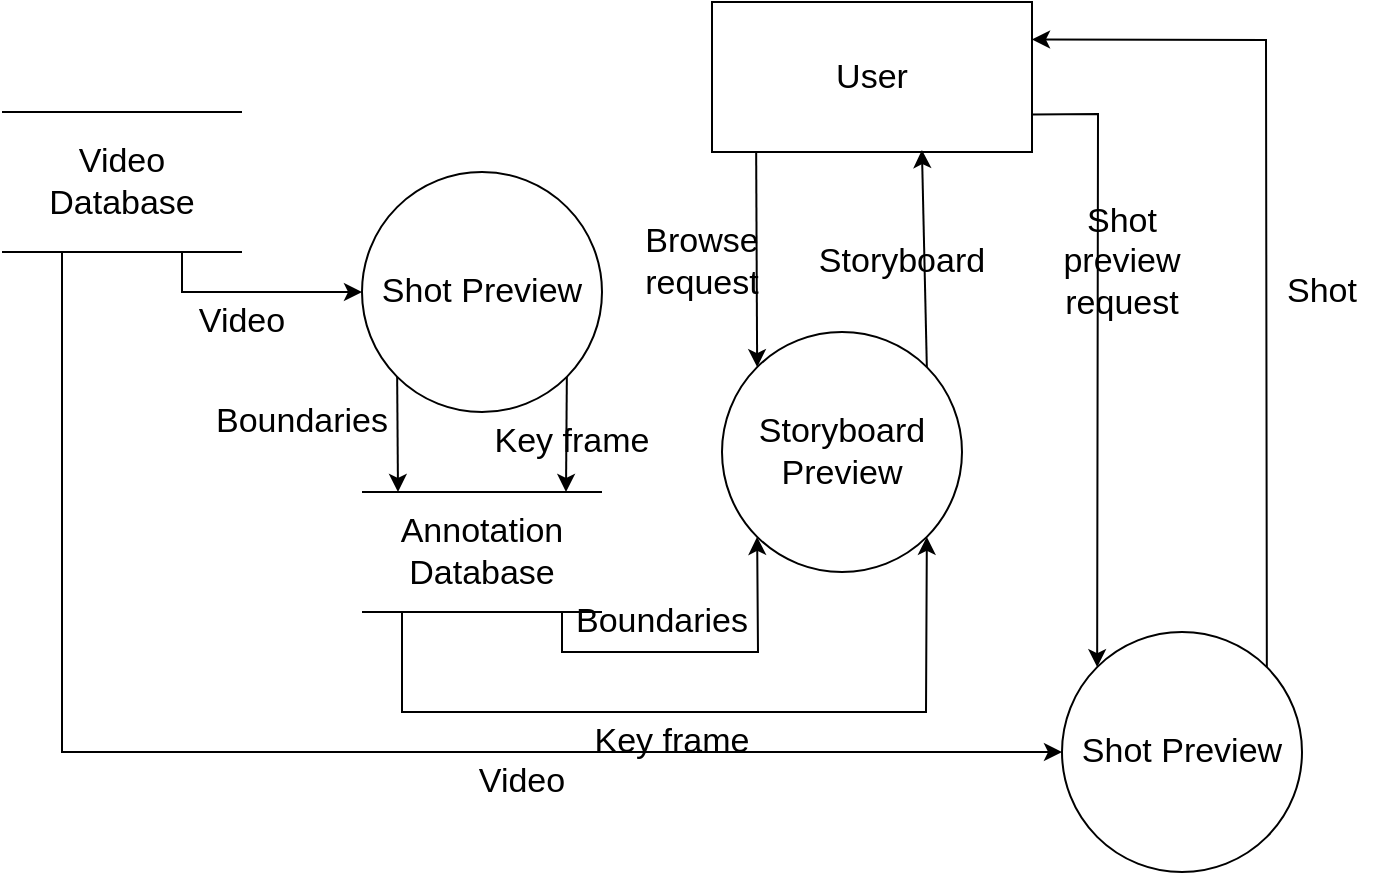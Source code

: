 <mxfile version="15.8.6" type="google"><diagram id="owW0CmJTmkYk1PaGlo5i" name="Page-1"><mxGraphModel dx="868" dy="482" grid="1" gridSize="10" guides="1" tooltips="1" connect="1" arrows="1" fold="1" page="1" pageScale="1" pageWidth="850" pageHeight="1100" math="0" shadow="0"><root><mxCell id="0"/><mxCell id="1" parent="0"/><mxCell id="NtvNJ7F1oUOAb60jAIR1-1" value="" style="endArrow=none;html=1;rounded=0;" edge="1" parent="1"><mxGeometry width="50" height="50" relative="1" as="geometry"><mxPoint x="70" y="130" as="sourcePoint"/><mxPoint x="190" y="130" as="targetPoint"/></mxGeometry></mxCell><mxCell id="NtvNJ7F1oUOAb60jAIR1-2" value="" style="endArrow=none;html=1;rounded=0;" edge="1" parent="1"><mxGeometry width="50" height="50" relative="1" as="geometry"><mxPoint x="70" y="200" as="sourcePoint"/><mxPoint x="190" y="200" as="targetPoint"/><Array as="points"><mxPoint x="130" y="200"/></Array></mxGeometry></mxCell><mxCell id="NtvNJ7F1oUOAb60jAIR1-3" value="Video Database" style="text;html=1;strokeColor=none;fillColor=none;align=center;verticalAlign=middle;whiteSpace=wrap;rounded=0;fontSize=17;" vertex="1" parent="1"><mxGeometry x="100" y="150" width="60" height="30" as="geometry"/></mxCell><mxCell id="NtvNJ7F1oUOAb60jAIR1-4" value="Shot Preview" style="ellipse;whiteSpace=wrap;html=1;aspect=fixed;fontSize=17;" vertex="1" parent="1"><mxGeometry x="600" y="390" width="120" height="120" as="geometry"/></mxCell><mxCell id="NtvNJ7F1oUOAb60jAIR1-5" value="" style="endArrow=classic;html=1;rounded=0;fontSize=17;entryX=0;entryY=0.5;entryDx=0;entryDy=0;" edge="1" parent="1" target="NtvNJ7F1oUOAb60jAIR1-4"><mxGeometry width="50" height="50" relative="1" as="geometry"><mxPoint x="100" y="200" as="sourcePoint"/><mxPoint x="430" y="330" as="targetPoint"/><Array as="points"><mxPoint x="100" y="450"/></Array></mxGeometry></mxCell><mxCell id="NtvNJ7F1oUOAb60jAIR1-6" value="" style="endArrow=none;html=1;rounded=0;" edge="1" parent="1"><mxGeometry width="50" height="50" relative="1" as="geometry"><mxPoint x="250" y="320" as="sourcePoint"/><mxPoint x="370" y="320" as="targetPoint"/></mxGeometry></mxCell><mxCell id="NtvNJ7F1oUOAb60jAIR1-7" value="" style="endArrow=none;html=1;rounded=0;" edge="1" parent="1"><mxGeometry width="50" height="50" relative="1" as="geometry"><mxPoint x="250" y="380" as="sourcePoint"/><mxPoint x="370" y="380" as="targetPoint"/></mxGeometry></mxCell><mxCell id="NtvNJ7F1oUOAb60jAIR1-9" value="Shot Preview" style="ellipse;whiteSpace=wrap;html=1;aspect=fixed;fontSize=17;" vertex="1" parent="1"><mxGeometry x="250" y="160" width="120" height="120" as="geometry"/></mxCell><mxCell id="NtvNJ7F1oUOAb60jAIR1-10" value="Annotation Database" style="text;html=1;strokeColor=none;fillColor=none;align=center;verticalAlign=middle;whiteSpace=wrap;rounded=0;fontSize=17;" vertex="1" parent="1"><mxGeometry x="260" y="330" width="100" height="40" as="geometry"/></mxCell><mxCell id="NtvNJ7F1oUOAb60jAIR1-11" value="" style="endArrow=classic;html=1;rounded=0;fontSize=17;entryX=0;entryY=0.5;entryDx=0;entryDy=0;" edge="1" parent="1" target="NtvNJ7F1oUOAb60jAIR1-9"><mxGeometry width="50" height="50" relative="1" as="geometry"><mxPoint x="160" y="200" as="sourcePoint"/><mxPoint x="430" y="330" as="targetPoint"/><Array as="points"><mxPoint x="160" y="220"/></Array></mxGeometry></mxCell><mxCell id="NtvNJ7F1oUOAb60jAIR1-12" value="" style="endArrow=classic;html=1;rounded=0;fontSize=17;exitX=0;exitY=1;exitDx=0;exitDy=0;" edge="1" parent="1" source="NtvNJ7F1oUOAb60jAIR1-9"><mxGeometry width="50" height="50" relative="1" as="geometry"><mxPoint x="380" y="380" as="sourcePoint"/><mxPoint x="268" y="320" as="targetPoint"/></mxGeometry></mxCell><mxCell id="NtvNJ7F1oUOAb60jAIR1-13" value="" style="endArrow=classic;html=1;rounded=0;fontSize=17;exitX=1;exitY=1;exitDx=0;exitDy=0;" edge="1" parent="1" source="NtvNJ7F1oUOAb60jAIR1-9"><mxGeometry width="50" height="50" relative="1" as="geometry"><mxPoint x="380" y="380" as="sourcePoint"/><mxPoint x="352" y="320" as="targetPoint"/></mxGeometry></mxCell><mxCell id="NtvNJ7F1oUOAb60jAIR1-14" value="Storyboard Preview" style="ellipse;whiteSpace=wrap;html=1;aspect=fixed;fontSize=17;" vertex="1" parent="1"><mxGeometry x="430" y="240" width="120" height="120" as="geometry"/></mxCell><mxCell id="NtvNJ7F1oUOAb60jAIR1-15" value="" style="endArrow=classic;html=1;rounded=0;fontSize=17;entryX=0;entryY=1;entryDx=0;entryDy=0;" edge="1" parent="1" target="NtvNJ7F1oUOAb60jAIR1-14"><mxGeometry width="50" height="50" relative="1" as="geometry"><mxPoint x="350" y="380" as="sourcePoint"/><mxPoint x="430" y="330" as="targetPoint"/><Array as="points"><mxPoint x="350" y="400"/><mxPoint x="448" y="400"/></Array></mxGeometry></mxCell><mxCell id="NtvNJ7F1oUOAb60jAIR1-16" value="" style="endArrow=classic;html=1;rounded=0;fontSize=17;entryX=1;entryY=1;entryDx=0;entryDy=0;" edge="1" parent="1" target="NtvNJ7F1oUOAb60jAIR1-14"><mxGeometry width="50" height="50" relative="1" as="geometry"><mxPoint x="270" y="380" as="sourcePoint"/><mxPoint x="430" y="330" as="targetPoint"/><Array as="points"><mxPoint x="270" y="430"/><mxPoint x="532" y="430"/></Array></mxGeometry></mxCell><mxCell id="NtvNJ7F1oUOAb60jAIR1-17" value="User" style="rounded=0;whiteSpace=wrap;html=1;fontSize=17;" vertex="1" parent="1"><mxGeometry x="425" y="75" width="160" height="75" as="geometry"/></mxCell><mxCell id="NtvNJ7F1oUOAb60jAIR1-19" value="" style="endArrow=classic;html=1;rounded=0;fontSize=17;exitX=0.138;exitY=1;exitDx=0;exitDy=0;entryX=0;entryY=0;entryDx=0;entryDy=0;exitPerimeter=0;" edge="1" parent="1" source="NtvNJ7F1oUOAb60jAIR1-17" target="NtvNJ7F1oUOAb60jAIR1-14"><mxGeometry width="50" height="50" relative="1" as="geometry"><mxPoint x="380" y="270" as="sourcePoint"/><mxPoint x="430" y="220" as="targetPoint"/></mxGeometry></mxCell><mxCell id="NtvNJ7F1oUOAb60jAIR1-20" value="" style="endArrow=classic;html=1;rounded=0;fontSize=17;exitX=1;exitY=0;exitDx=0;exitDy=0;entryX=0.656;entryY=0.987;entryDx=0;entryDy=0;entryPerimeter=0;" edge="1" parent="1" source="NtvNJ7F1oUOAb60jAIR1-14" target="NtvNJ7F1oUOAb60jAIR1-17"><mxGeometry width="50" height="50" relative="1" as="geometry"><mxPoint x="380" y="270" as="sourcePoint"/><mxPoint x="532" y="160" as="targetPoint"/></mxGeometry></mxCell><mxCell id="NtvNJ7F1oUOAb60jAIR1-21" value="" style="endArrow=classic;html=1;rounded=0;fontSize=17;exitX=1;exitY=0.75;exitDx=0;exitDy=0;entryX=0;entryY=0;entryDx=0;entryDy=0;" edge="1" parent="1" source="NtvNJ7F1oUOAb60jAIR1-17" target="NtvNJ7F1oUOAb60jAIR1-4"><mxGeometry width="50" height="50" relative="1" as="geometry"><mxPoint x="380" y="270" as="sourcePoint"/><mxPoint x="430" y="220" as="targetPoint"/><Array as="points"><mxPoint x="618" y="131"/></Array></mxGeometry></mxCell><mxCell id="NtvNJ7F1oUOAb60jAIR1-22" value="" style="endArrow=classic;html=1;rounded=0;fontSize=17;exitX=1;exitY=0;exitDx=0;exitDy=0;entryX=1;entryY=0.25;entryDx=0;entryDy=0;" edge="1" parent="1" source="NtvNJ7F1oUOAb60jAIR1-4" target="NtvNJ7F1oUOAb60jAIR1-17"><mxGeometry width="50" height="50" relative="1" as="geometry"><mxPoint x="380" y="270" as="sourcePoint"/><mxPoint x="430" y="220" as="targetPoint"/><Array as="points"><mxPoint x="702" y="94"/></Array></mxGeometry></mxCell><mxCell id="NtvNJ7F1oUOAb60jAIR1-23" value="Video" style="text;html=1;strokeColor=none;fillColor=none;align=center;verticalAlign=middle;whiteSpace=wrap;rounded=0;fontSize=17;" vertex="1" parent="1"><mxGeometry x="160" y="220" width="60" height="30" as="geometry"/></mxCell><mxCell id="NtvNJ7F1oUOAb60jAIR1-25" value="Video" style="text;html=1;strokeColor=none;fillColor=none;align=center;verticalAlign=middle;whiteSpace=wrap;rounded=0;fontSize=17;" vertex="1" parent="1"><mxGeometry x="300" y="450" width="60" height="30" as="geometry"/></mxCell><mxCell id="NtvNJ7F1oUOAb60jAIR1-26" value="Key frame" style="text;html=1;strokeColor=none;fillColor=none;align=center;verticalAlign=middle;whiteSpace=wrap;rounded=0;fontSize=17;" vertex="1" parent="1"><mxGeometry x="350" y="430" width="110" height="30" as="geometry"/></mxCell><mxCell id="NtvNJ7F1oUOAb60jAIR1-28" value="Boundaries" style="text;html=1;strokeColor=none;fillColor=none;align=center;verticalAlign=middle;whiteSpace=wrap;rounded=0;fontSize=17;" vertex="1" parent="1"><mxGeometry x="370" y="370" width="60" height="30" as="geometry"/></mxCell><mxCell id="NtvNJ7F1oUOAb60jAIR1-29" value="Boundaries" style="text;html=1;strokeColor=none;fillColor=none;align=center;verticalAlign=middle;whiteSpace=wrap;rounded=0;fontSize=17;" vertex="1" parent="1"><mxGeometry x="190" y="270" width="60" height="30" as="geometry"/></mxCell><mxCell id="NtvNJ7F1oUOAb60jAIR1-30" value="Key frame" style="text;html=1;strokeColor=none;fillColor=none;align=center;verticalAlign=middle;whiteSpace=wrap;rounded=0;fontSize=17;" vertex="1" parent="1"><mxGeometry x="300" y="280" width="110" height="30" as="geometry"/></mxCell><mxCell id="NtvNJ7F1oUOAb60jAIR1-31" value="Browse request" style="text;html=1;strokeColor=none;fillColor=none;align=center;verticalAlign=middle;whiteSpace=wrap;rounded=0;fontSize=17;" vertex="1" parent="1"><mxGeometry x="390" y="190" width="60" height="30" as="geometry"/></mxCell><mxCell id="NtvNJ7F1oUOAb60jAIR1-33" value="Storyboard" style="text;html=1;strokeColor=none;fillColor=none;align=center;verticalAlign=middle;whiteSpace=wrap;rounded=0;fontSize=17;" vertex="1" parent="1"><mxGeometry x="490" y="190" width="60" height="30" as="geometry"/></mxCell><mxCell id="NtvNJ7F1oUOAb60jAIR1-34" value="Shot" style="text;html=1;strokeColor=none;fillColor=none;align=center;verticalAlign=middle;whiteSpace=wrap;rounded=0;fontSize=17;" vertex="1" parent="1"><mxGeometry x="700" y="205" width="60" height="30" as="geometry"/></mxCell><mxCell id="NtvNJ7F1oUOAb60jAIR1-35" value="Shot preview request" style="text;html=1;strokeColor=none;fillColor=none;align=center;verticalAlign=middle;whiteSpace=wrap;rounded=0;fontSize=17;" vertex="1" parent="1"><mxGeometry x="600" y="190" width="60" height="30" as="geometry"/></mxCell></root></mxGraphModel></diagram></mxfile>